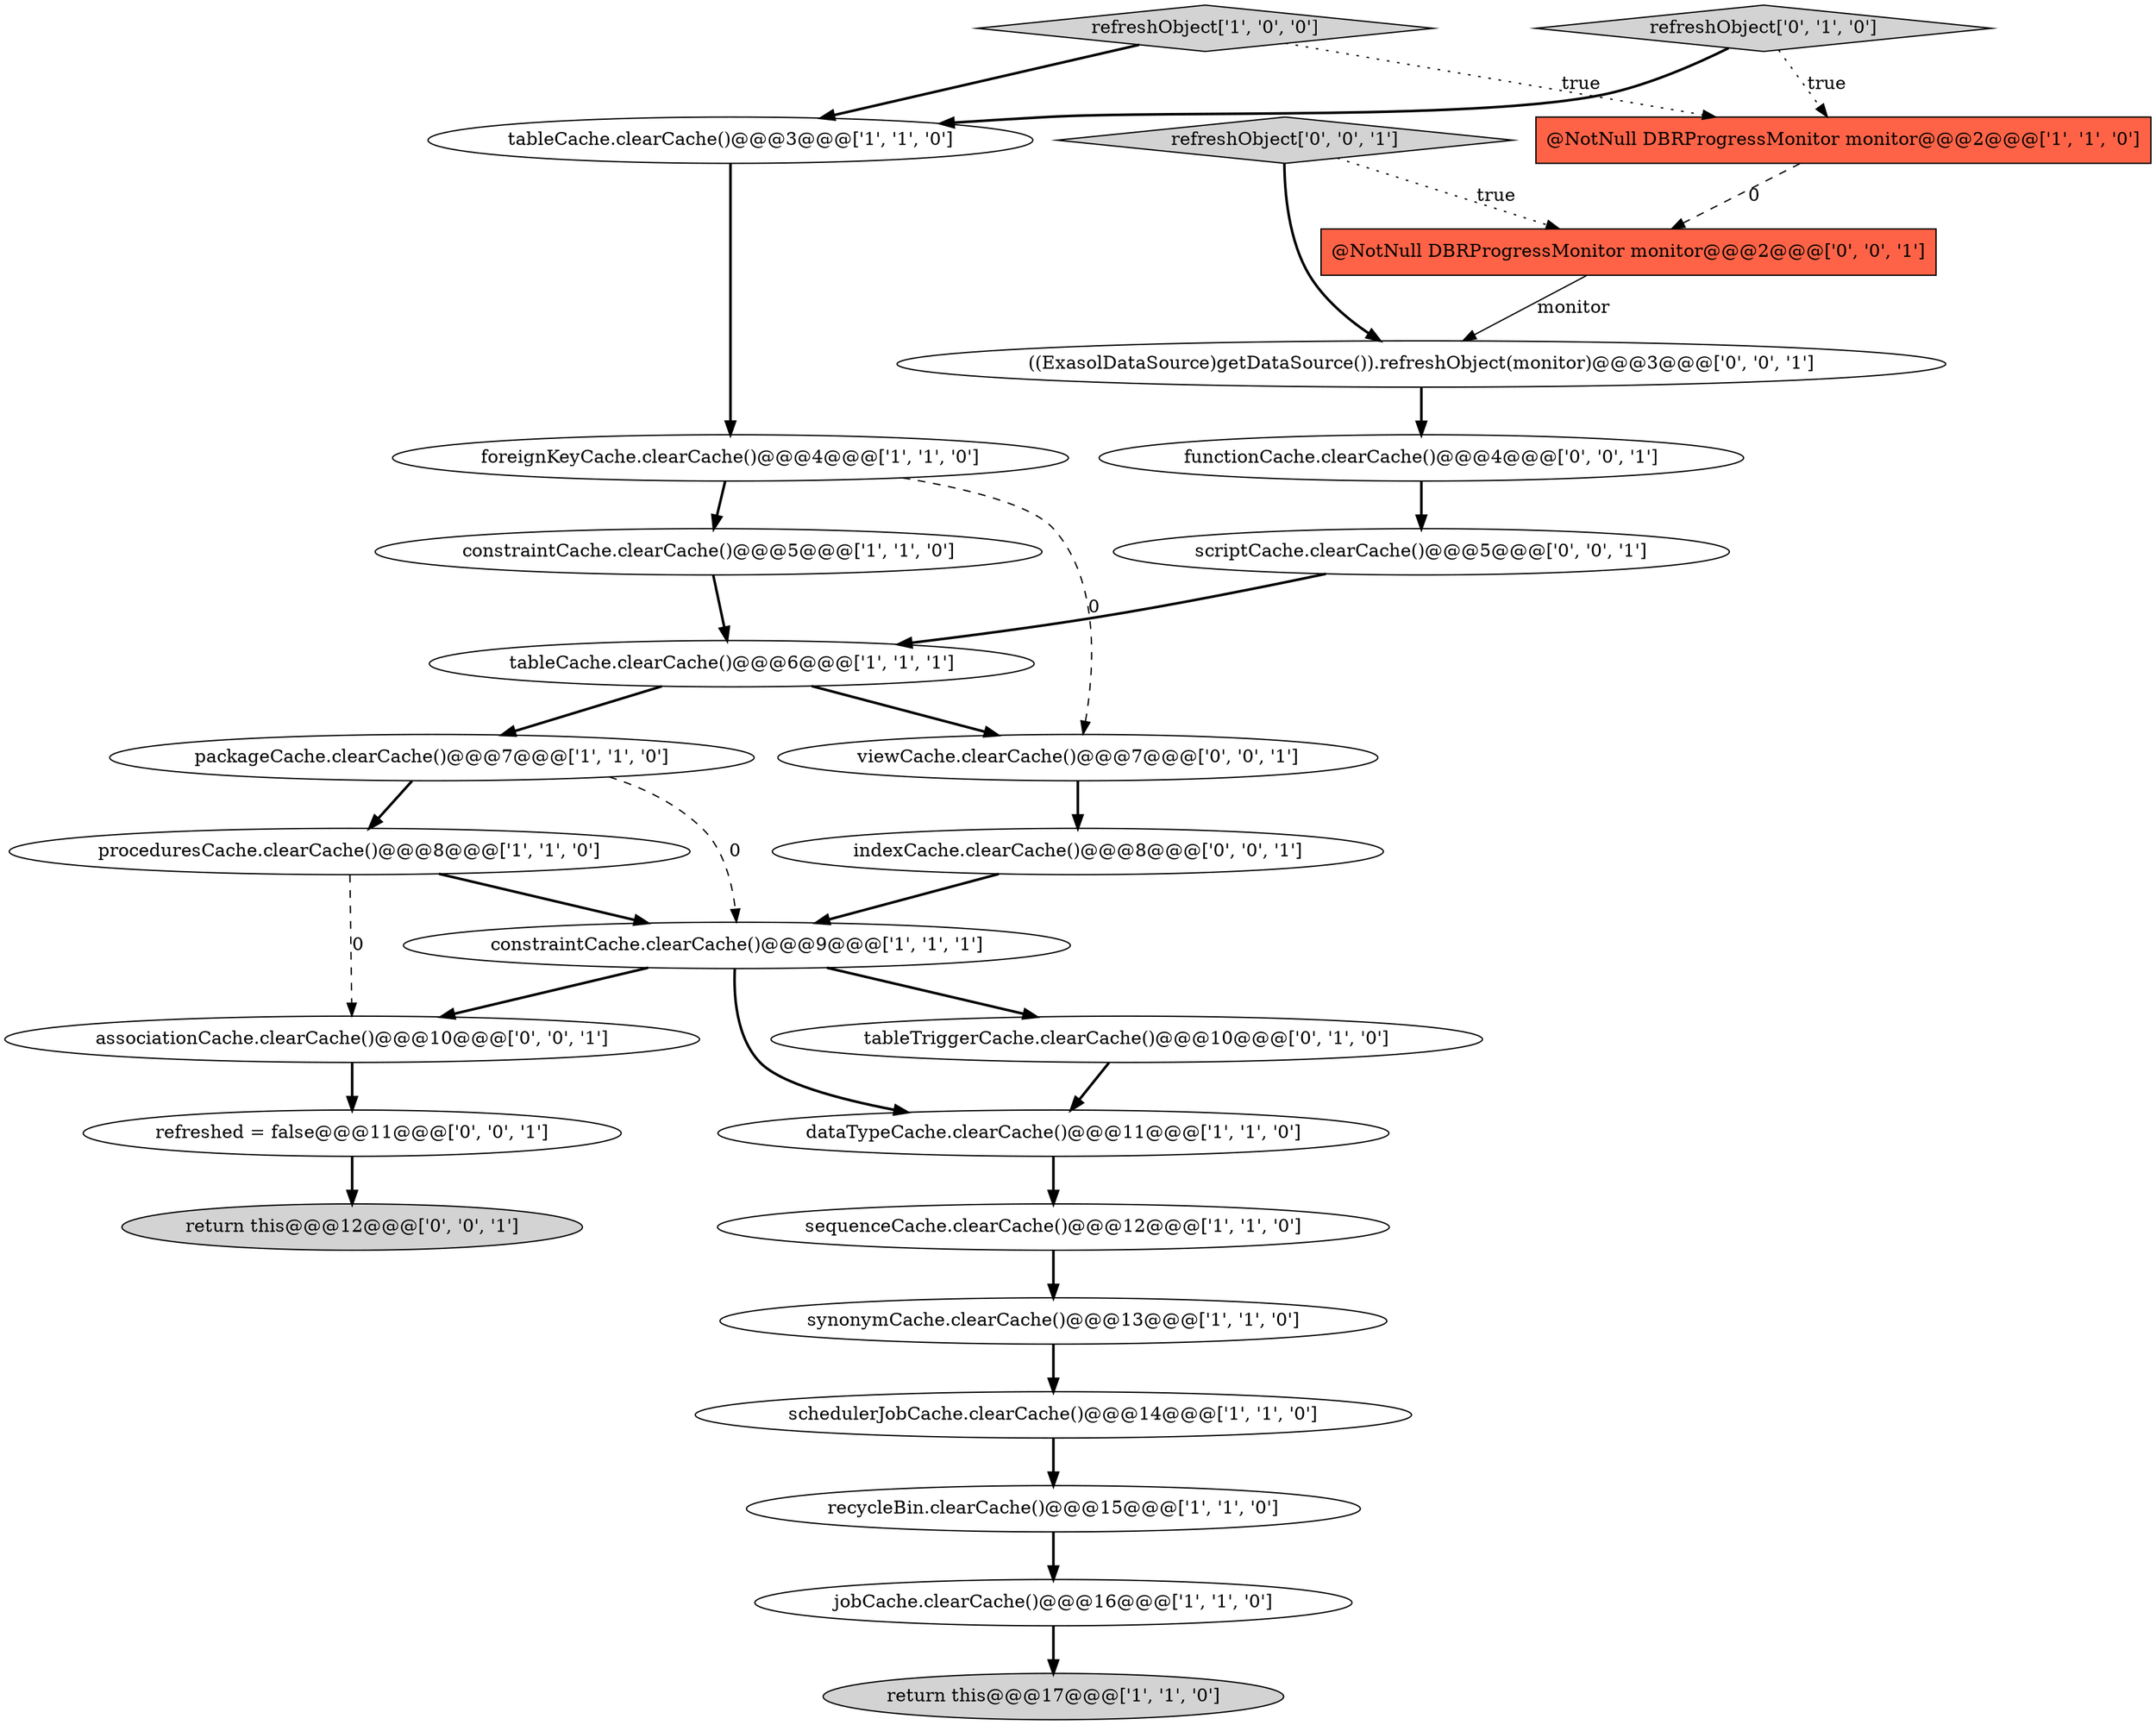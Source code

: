 digraph {
24 [style = filled, label = "associationCache.clearCache()@@@10@@@['0', '0', '1']", fillcolor = white, shape = ellipse image = "AAA0AAABBB3BBB"];
15 [style = filled, label = "return this@@@17@@@['1', '1', '0']", fillcolor = lightgray, shape = ellipse image = "AAA0AAABBB1BBB"];
13 [style = filled, label = "constraintCache.clearCache()@@@5@@@['1', '1', '0']", fillcolor = white, shape = ellipse image = "AAA0AAABBB1BBB"];
20 [style = filled, label = "indexCache.clearCache()@@@8@@@['0', '0', '1']", fillcolor = white, shape = ellipse image = "AAA0AAABBB3BBB"];
7 [style = filled, label = "@NotNull DBRProgressMonitor monitor@@@2@@@['1', '1', '0']", fillcolor = tomato, shape = box image = "AAA0AAABBB1BBB"];
8 [style = filled, label = "tableCache.clearCache()@@@3@@@['1', '1', '0']", fillcolor = white, shape = ellipse image = "AAA0AAABBB1BBB"];
16 [style = filled, label = "tableTriggerCache.clearCache()@@@10@@@['0', '1', '0']", fillcolor = white, shape = ellipse image = "AAA1AAABBB2BBB"];
9 [style = filled, label = "tableCache.clearCache()@@@6@@@['1', '1', '1']", fillcolor = white, shape = ellipse image = "AAA0AAABBB1BBB"];
19 [style = filled, label = "return this@@@12@@@['0', '0', '1']", fillcolor = lightgray, shape = ellipse image = "AAA0AAABBB3BBB"];
14 [style = filled, label = "recycleBin.clearCache()@@@15@@@['1', '1', '0']", fillcolor = white, shape = ellipse image = "AAA0AAABBB1BBB"];
18 [style = filled, label = "viewCache.clearCache()@@@7@@@['0', '0', '1']", fillcolor = white, shape = ellipse image = "AAA0AAABBB3BBB"];
0 [style = filled, label = "foreignKeyCache.clearCache()@@@4@@@['1', '1', '0']", fillcolor = white, shape = ellipse image = "AAA0AAABBB1BBB"];
21 [style = filled, label = "refreshed = false@@@11@@@['0', '0', '1']", fillcolor = white, shape = ellipse image = "AAA0AAABBB3BBB"];
3 [style = filled, label = "sequenceCache.clearCache()@@@12@@@['1', '1', '0']", fillcolor = white, shape = ellipse image = "AAA0AAABBB1BBB"];
11 [style = filled, label = "refreshObject['1', '0', '0']", fillcolor = lightgray, shape = diamond image = "AAA0AAABBB1BBB"];
4 [style = filled, label = "packageCache.clearCache()@@@7@@@['1', '1', '0']", fillcolor = white, shape = ellipse image = "AAA0AAABBB1BBB"];
10 [style = filled, label = "synonymCache.clearCache()@@@13@@@['1', '1', '0']", fillcolor = white, shape = ellipse image = "AAA0AAABBB1BBB"];
25 [style = filled, label = "scriptCache.clearCache()@@@5@@@['0', '0', '1']", fillcolor = white, shape = ellipse image = "AAA0AAABBB3BBB"];
1 [style = filled, label = "schedulerJobCache.clearCache()@@@14@@@['1', '1', '0']", fillcolor = white, shape = ellipse image = "AAA0AAABBB1BBB"];
26 [style = filled, label = "@NotNull DBRProgressMonitor monitor@@@2@@@['0', '0', '1']", fillcolor = tomato, shape = box image = "AAA0AAABBB3BBB"];
22 [style = filled, label = "refreshObject['0', '0', '1']", fillcolor = lightgray, shape = diamond image = "AAA0AAABBB3BBB"];
17 [style = filled, label = "refreshObject['0', '1', '0']", fillcolor = lightgray, shape = diamond image = "AAA0AAABBB2BBB"];
23 [style = filled, label = "((ExasolDataSource)getDataSource()).refreshObject(monitor)@@@3@@@['0', '0', '1']", fillcolor = white, shape = ellipse image = "AAA0AAABBB3BBB"];
6 [style = filled, label = "constraintCache.clearCache()@@@9@@@['1', '1', '1']", fillcolor = white, shape = ellipse image = "AAA0AAABBB1BBB"];
2 [style = filled, label = "proceduresCache.clearCache()@@@8@@@['1', '1', '0']", fillcolor = white, shape = ellipse image = "AAA0AAABBB1BBB"];
27 [style = filled, label = "functionCache.clearCache()@@@4@@@['0', '0', '1']", fillcolor = white, shape = ellipse image = "AAA0AAABBB3BBB"];
12 [style = filled, label = "jobCache.clearCache()@@@16@@@['1', '1', '0']", fillcolor = white, shape = ellipse image = "AAA0AAABBB1BBB"];
5 [style = filled, label = "dataTypeCache.clearCache()@@@11@@@['1', '1', '0']", fillcolor = white, shape = ellipse image = "AAA0AAABBB1BBB"];
9->18 [style = bold, label=""];
24->21 [style = bold, label=""];
3->10 [style = bold, label=""];
18->20 [style = bold, label=""];
27->25 [style = bold, label=""];
20->6 [style = bold, label=""];
9->4 [style = bold, label=""];
8->0 [style = bold, label=""];
17->7 [style = dotted, label="true"];
12->15 [style = bold, label=""];
14->12 [style = bold, label=""];
6->24 [style = bold, label=""];
11->7 [style = dotted, label="true"];
0->13 [style = bold, label=""];
1->14 [style = bold, label=""];
4->2 [style = bold, label=""];
6->16 [style = bold, label=""];
10->1 [style = bold, label=""];
4->6 [style = dashed, label="0"];
21->19 [style = bold, label=""];
2->24 [style = dashed, label="0"];
11->8 [style = bold, label=""];
6->5 [style = bold, label=""];
25->9 [style = bold, label=""];
17->8 [style = bold, label=""];
16->5 [style = bold, label=""];
2->6 [style = bold, label=""];
22->26 [style = dotted, label="true"];
5->3 [style = bold, label=""];
13->9 [style = bold, label=""];
22->23 [style = bold, label=""];
7->26 [style = dashed, label="0"];
0->18 [style = dashed, label="0"];
26->23 [style = solid, label="monitor"];
23->27 [style = bold, label=""];
}
